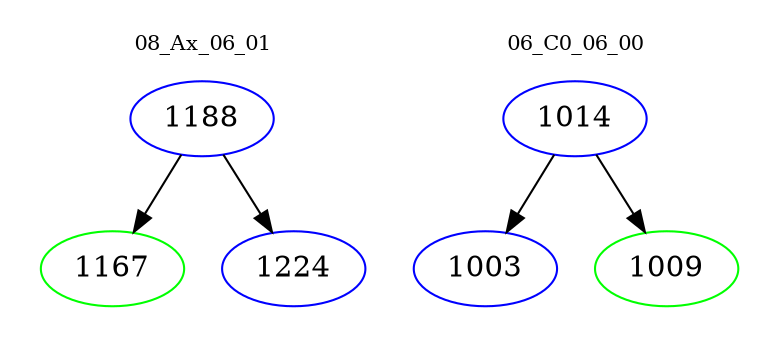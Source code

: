 digraph{
subgraph cluster_0 {
color = white
label = "08_Ax_06_01";
fontsize=10;
T0_1188 [label="1188", color="blue"]
T0_1188 -> T0_1167 [color="black"]
T0_1167 [label="1167", color="green"]
T0_1188 -> T0_1224 [color="black"]
T0_1224 [label="1224", color="blue"]
}
subgraph cluster_1 {
color = white
label = "06_C0_06_00";
fontsize=10;
T1_1014 [label="1014", color="blue"]
T1_1014 -> T1_1003 [color="black"]
T1_1003 [label="1003", color="blue"]
T1_1014 -> T1_1009 [color="black"]
T1_1009 [label="1009", color="green"]
}
}
